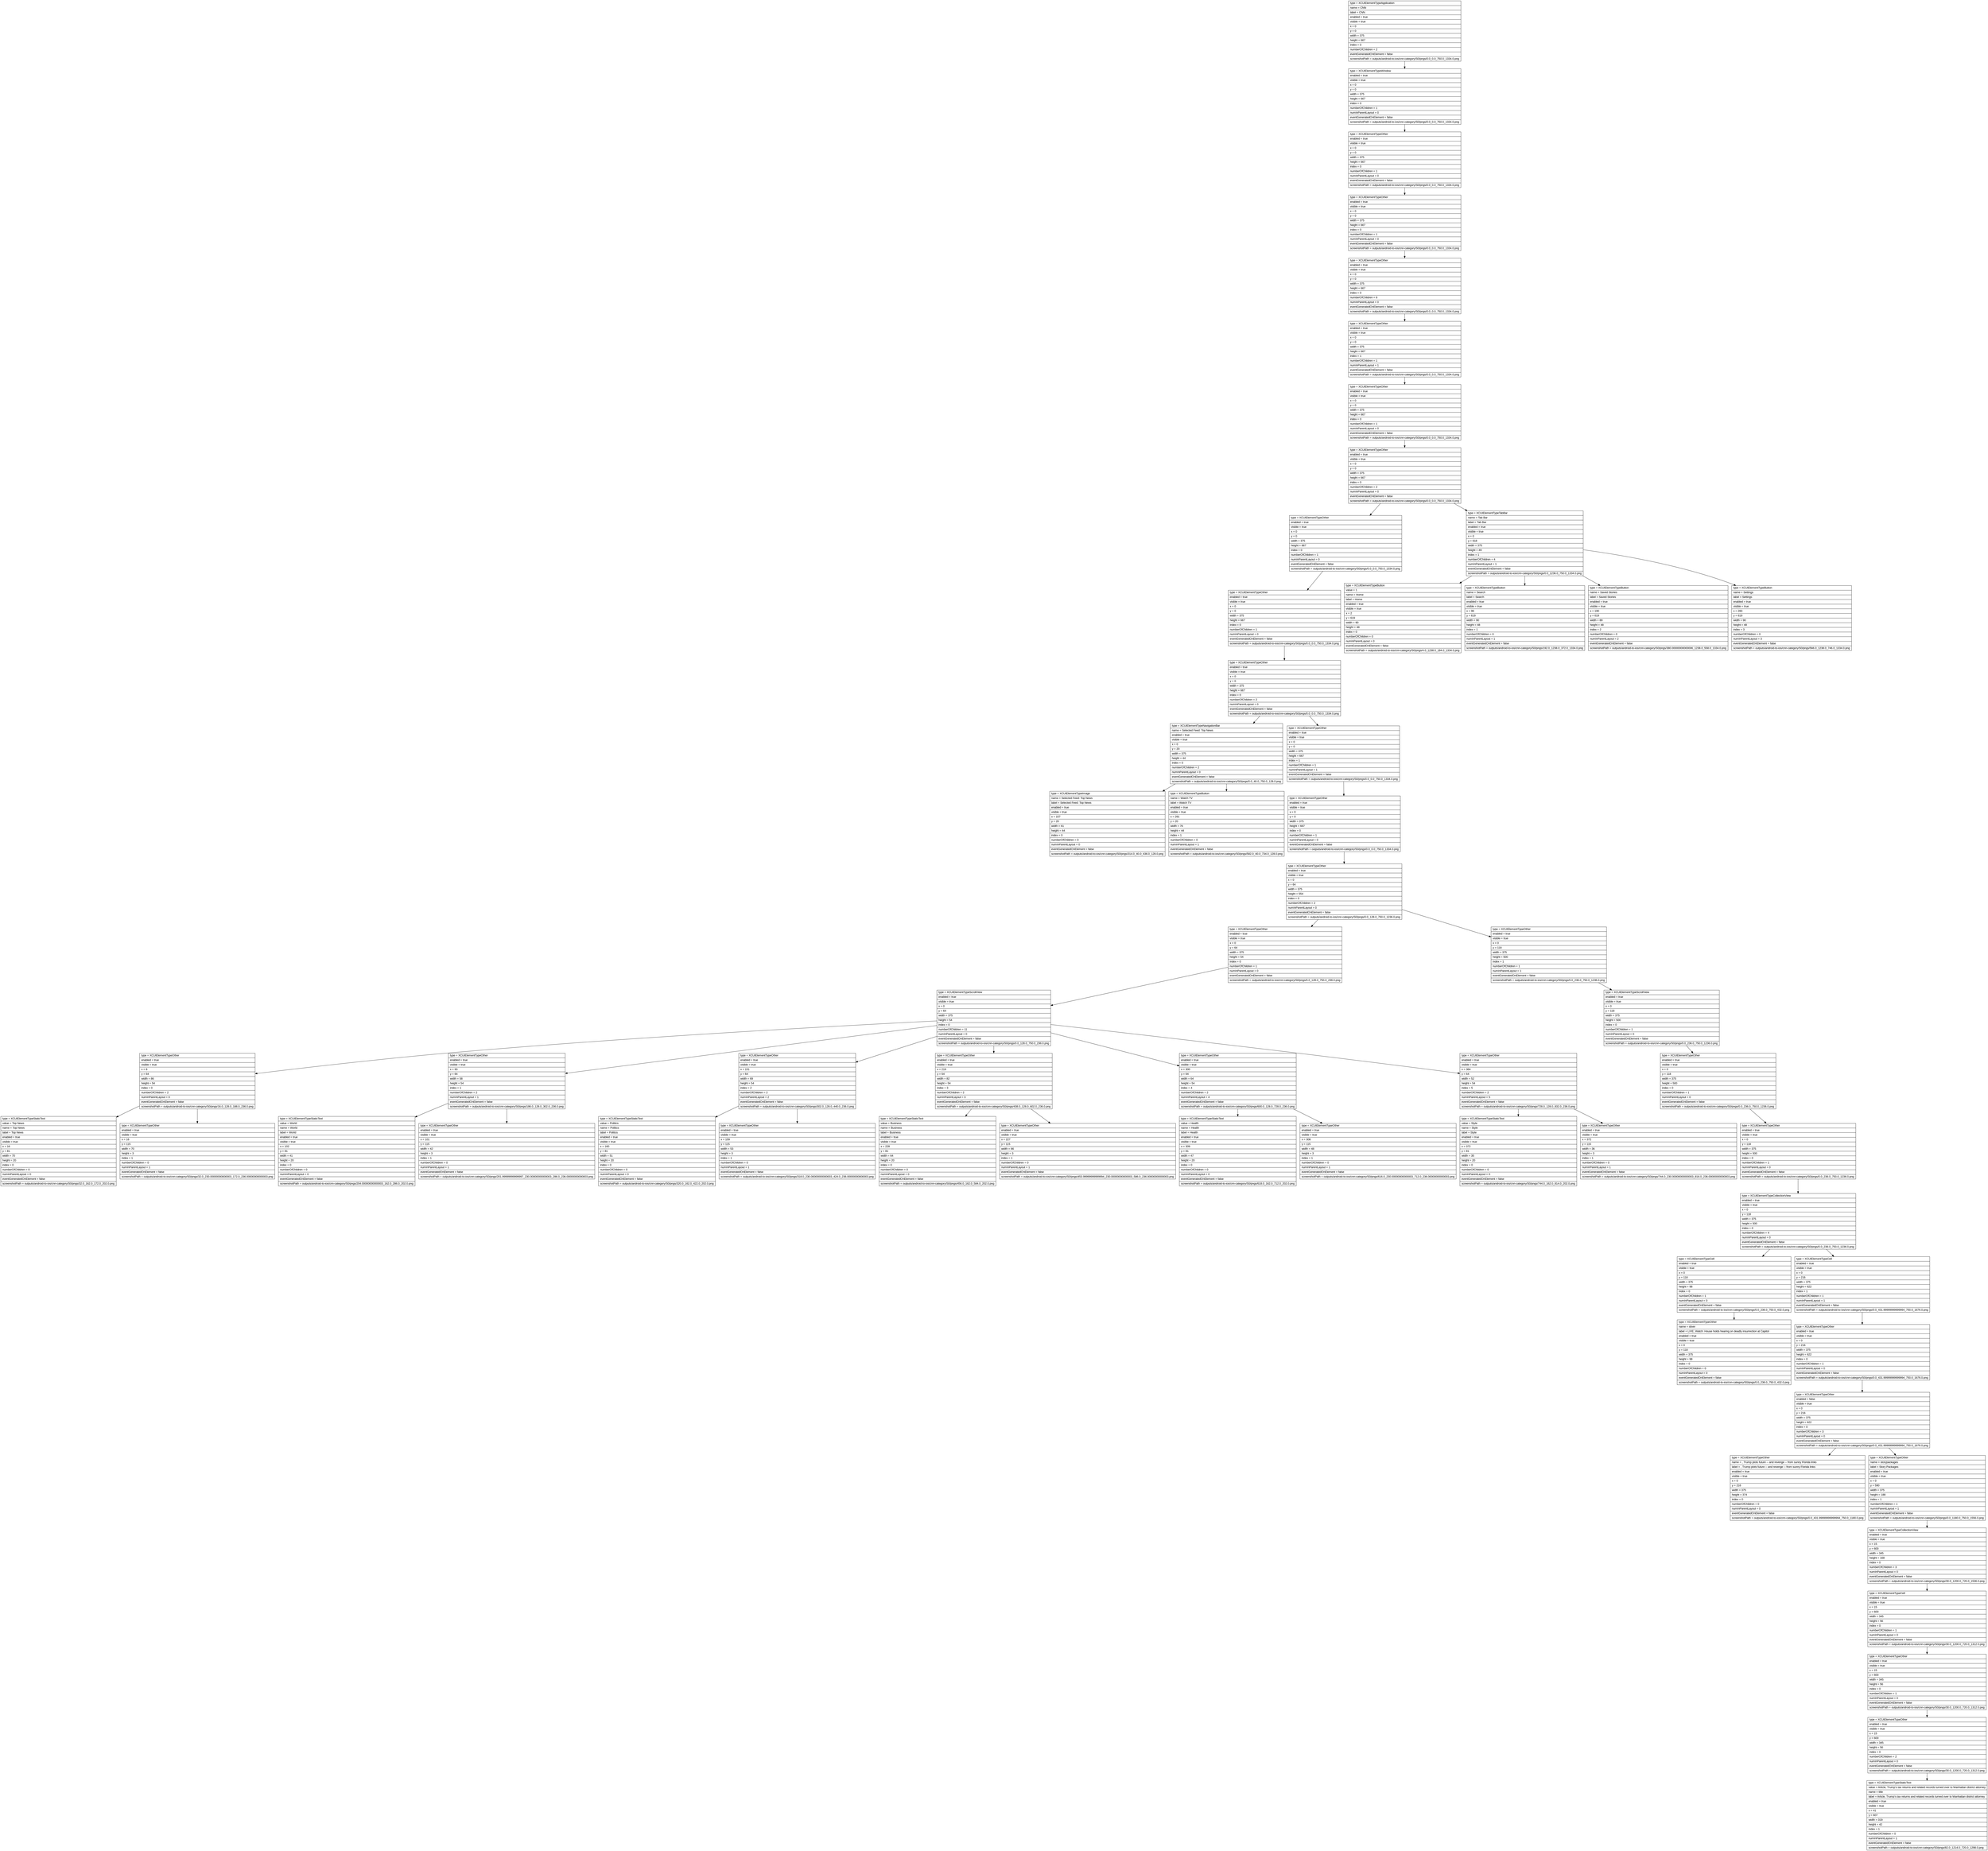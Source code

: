 digraph Layout {

	node [shape=record fontname=Arial];

	0	[label="{type = XCUIElementTypeApplication\l|name = CNN\l|label = CNN\l|enabled = true\l|visible = true\l|x = 0\l|y = 0\l|width = 375\l|height = 667\l|index = 0\l|numberOfChildren = 2\l|eventGeneratedOnElement = false \l|screenshotPath = outputs/android-to-ios/cnn-category/S0/pngs/0.0_0.0_750.0_1334.0.png\l}"]
	1	[label="{type = XCUIElementTypeWindow\l|enabled = true\l|visible = true\l|x = 0\l|y = 0\l|width = 375\l|height = 667\l|index = 0\l|numberOfChildren = 1\l|numInParentLayout = 0\l|eventGeneratedOnElement = false \l|screenshotPath = outputs/android-to-ios/cnn-category/S0/pngs/0.0_0.0_750.0_1334.0.png\l}"]
	2	[label="{type = XCUIElementTypeOther\l|enabled = true\l|visible = true\l|x = 0\l|y = 0\l|width = 375\l|height = 667\l|index = 0\l|numberOfChildren = 1\l|numInParentLayout = 0\l|eventGeneratedOnElement = false \l|screenshotPath = outputs/android-to-ios/cnn-category/S0/pngs/0.0_0.0_750.0_1334.0.png\l}"]
	3	[label="{type = XCUIElementTypeOther\l|enabled = true\l|visible = true\l|x = 0\l|y = 0\l|width = 375\l|height = 667\l|index = 0\l|numberOfChildren = 1\l|numInParentLayout = 0\l|eventGeneratedOnElement = false \l|screenshotPath = outputs/android-to-ios/cnn-category/S0/pngs/0.0_0.0_750.0_1334.0.png\l}"]
	4	[label="{type = XCUIElementTypeOther\l|enabled = true\l|visible = true\l|x = 0\l|y = 0\l|width = 375\l|height = 667\l|index = 0\l|numberOfChildren = 6\l|numInParentLayout = 0\l|eventGeneratedOnElement = false \l|screenshotPath = outputs/android-to-ios/cnn-category/S0/pngs/0.0_0.0_750.0_1334.0.png\l}"]
	5	[label="{type = XCUIElementTypeOther\l|enabled = true\l|visible = true\l|x = 0\l|y = 0\l|width = 375\l|height = 667\l|index = 1\l|numberOfChildren = 1\l|numInParentLayout = 1\l|eventGeneratedOnElement = false \l|screenshotPath = outputs/android-to-ios/cnn-category/S0/pngs/0.0_0.0_750.0_1334.0.png\l}"]
	6	[label="{type = XCUIElementTypeOther\l|enabled = true\l|visible = true\l|x = 0\l|y = 0\l|width = 375\l|height = 667\l|index = 0\l|numberOfChildren = 1\l|numInParentLayout = 0\l|eventGeneratedOnElement = false \l|screenshotPath = outputs/android-to-ios/cnn-category/S0/pngs/0.0_0.0_750.0_1334.0.png\l}"]
	7	[label="{type = XCUIElementTypeOther\l|enabled = true\l|visible = true\l|x = 0\l|y = 0\l|width = 375\l|height = 667\l|index = 0\l|numberOfChildren = 2\l|numInParentLayout = 0\l|eventGeneratedOnElement = false \l|screenshotPath = outputs/android-to-ios/cnn-category/S0/pngs/0.0_0.0_750.0_1334.0.png\l}"]
	8	[label="{type = XCUIElementTypeOther\l|enabled = true\l|visible = true\l|x = 0\l|y = 0\l|width = 375\l|height = 667\l|index = 0\l|numberOfChildren = 1\l|numInParentLayout = 0\l|eventGeneratedOnElement = false \l|screenshotPath = outputs/android-to-ios/cnn-category/S0/pngs/0.0_0.0_750.0_1334.0.png\l}"]
	9	[label="{type = XCUIElementTypeTabBar\l|name = Tab Bar\l|label = Tab Bar\l|enabled = true\l|visible = true\l|x = 0\l|y = 618\l|width = 375\l|height = 49\l|index = 1\l|numberOfChildren = 4\l|numInParentLayout = 1\l|eventGeneratedOnElement = false \l|screenshotPath = outputs/android-to-ios/cnn-category/S0/pngs/0.0_1236.0_750.0_1334.0.png\l}"]
	10	[label="{type = XCUIElementTypeOther\l|enabled = true\l|visible = true\l|x = 0\l|y = 0\l|width = 375\l|height = 667\l|index = 0\l|numberOfChildren = 1\l|numInParentLayout = 0\l|eventGeneratedOnElement = false \l|screenshotPath = outputs/android-to-ios/cnn-category/S0/pngs/0.0_0.0_750.0_1334.0.png\l}"]
	11	[label="{type = XCUIElementTypeButton\l|value = 1\l|name = Home\l|label = Home\l|enabled = true\l|visible = true\l|x = 2\l|y = 619\l|width = 90\l|height = 48\l|index = 0\l|numberOfChildren = 0\l|numInParentLayout = 0\l|eventGeneratedOnElement = false \l|screenshotPath = outputs/android-to-ios/cnn-category/S0/pngs/4.0_1238.0_184.0_1334.0.png\l}"]
	12	[label="{type = XCUIElementTypeButton\l|name = Search\l|label = Search\l|enabled = true\l|visible = true\l|x = 96\l|y = 619\l|width = 90\l|height = 48\l|index = 1\l|numberOfChildren = 0\l|numInParentLayout = 1\l|eventGeneratedOnElement = false \l|screenshotPath = outputs/android-to-ios/cnn-category/S0/pngs/192.0_1238.0_372.0_1334.0.png\l}"]
	13	[label="{type = XCUIElementTypeButton\l|name = Saved Stories\l|label = Saved Stories\l|enabled = true\l|visible = true\l|x = 190\l|y = 619\l|width = 89\l|height = 48\l|index = 2\l|numberOfChildren = 0\l|numInParentLayout = 2\l|eventGeneratedOnElement = false \l|screenshotPath = outputs/android-to-ios/cnn-category/S0/pngs/380.00000000000006_1238.0_558.0_1334.0.png\l}"]
	14	[label="{type = XCUIElementTypeButton\l|name = Settings\l|label = Settings\l|enabled = true\l|visible = true\l|x = 283\l|y = 619\l|width = 90\l|height = 48\l|index = 3\l|numberOfChildren = 0\l|numInParentLayout = 3\l|eventGeneratedOnElement = false \l|screenshotPath = outputs/android-to-ios/cnn-category/S0/pngs/566.0_1238.0_746.0_1334.0.png\l}"]
	15	[label="{type = XCUIElementTypeOther\l|enabled = true\l|visible = true\l|x = 0\l|y = 0\l|width = 375\l|height = 667\l|index = 0\l|numberOfChildren = 2\l|numInParentLayout = 0\l|eventGeneratedOnElement = false \l|screenshotPath = outputs/android-to-ios/cnn-category/S0/pngs/0.0_0.0_750.0_1334.0.png\l}"]
	16	[label="{type = XCUIElementTypeNavigationBar\l|name = Selected Feed: Top News\l|enabled = true\l|visible = true\l|x = 0\l|y = 20\l|width = 375\l|height = 44\l|index = 0\l|numberOfChildren = 2\l|numInParentLayout = 0\l|eventGeneratedOnElement = false \l|screenshotPath = outputs/android-to-ios/cnn-category/S0/pngs/0.0_40.0_750.0_128.0.png\l}"]
	17	[label="{type = XCUIElementTypeOther\l|enabled = true\l|visible = true\l|x = 0\l|y = 0\l|width = 375\l|height = 667\l|index = 1\l|numberOfChildren = 1\l|numInParentLayout = 1\l|eventGeneratedOnElement = false \l|screenshotPath = outputs/android-to-ios/cnn-category/S0/pngs/0.0_0.0_750.0_1334.0.png\l}"]
	18	[label="{type = XCUIElementTypeImage\l|name = Selected Feed: Top News\l|label = Selected Feed: Top News\l|enabled = true\l|visible = true\l|x = 157\l|y = 20\l|width = 61\l|height = 44\l|index = 0\l|numberOfChildren = 0\l|numInParentLayout = 0\l|eventGeneratedOnElement = false \l|screenshotPath = outputs/android-to-ios/cnn-category/S0/pngs/314.0_40.0_436.0_128.0.png\l}"]
	19	[label="{type = XCUIElementTypeButton\l|name = Watch TV\l|label = Watch TV\l|enabled = true\l|visible = true\l|x = 291\l|y = 20\l|width = 76\l|height = 44\l|index = 1\l|numberOfChildren = 0\l|numInParentLayout = 1\l|eventGeneratedOnElement = false \l|screenshotPath = outputs/android-to-ios/cnn-category/S0/pngs/582.0_40.0_734.0_128.0.png\l}"]
	20	[label="{type = XCUIElementTypeOther\l|enabled = true\l|visible = true\l|x = 0\l|y = 0\l|width = 375\l|height = 667\l|index = 0\l|numberOfChildren = 1\l|numInParentLayout = 0\l|eventGeneratedOnElement = false \l|screenshotPath = outputs/android-to-ios/cnn-category/S0/pngs/0.0_0.0_750.0_1334.0.png\l}"]
	21	[label="{type = XCUIElementTypeOther\l|enabled = true\l|visible = true\l|x = 0\l|y = 64\l|width = 375\l|height = 554\l|index = 0\l|numberOfChildren = 2\l|numInParentLayout = 0\l|eventGeneratedOnElement = false \l|screenshotPath = outputs/android-to-ios/cnn-category/S0/pngs/0.0_128.0_750.0_1236.0.png\l}"]
	22	[label="{type = XCUIElementTypeOther\l|enabled = true\l|visible = true\l|x = 0\l|y = 64\l|width = 375\l|height = 54\l|index = 0\l|numberOfChildren = 1\l|numInParentLayout = 0\l|eventGeneratedOnElement = false \l|screenshotPath = outputs/android-to-ios/cnn-category/S0/pngs/0.0_128.0_750.0_236.0.png\l}"]
	23	[label="{type = XCUIElementTypeOther\l|enabled = true\l|visible = true\l|x = 0\l|y = 118\l|width = 375\l|height = 500\l|index = 1\l|numberOfChildren = 1\l|numInParentLayout = 1\l|eventGeneratedOnElement = false \l|screenshotPath = outputs/android-to-ios/cnn-category/S0/pngs/0.0_236.0_750.0_1236.0.png\l}"]
	24	[label="{type = XCUIElementTypeScrollView\l|enabled = true\l|visible = true\l|x = 0\l|y = 64\l|width = 375\l|height = 54\l|index = 0\l|numberOfChildren = 11\l|numInParentLayout = 0\l|eventGeneratedOnElement = false \l|screenshotPath = outputs/android-to-ios/cnn-category/S0/pngs/0.0_128.0_750.0_236.0.png\l}"]
	25	[label="{type = XCUIElementTypeScrollView\l|enabled = true\l|visible = true\l|x = 0\l|y = 118\l|width = 375\l|height = 500\l|index = 0\l|numberOfChildren = 1\l|numInParentLayout = 0\l|eventGeneratedOnElement = false \l|screenshotPath = outputs/android-to-ios/cnn-category/S0/pngs/0.0_236.0_750.0_1236.0.png\l}"]
	26	[label="{type = XCUIElementTypeOther\l|enabled = true\l|visible = true\l|x = 8\l|y = 64\l|width = 86\l|height = 54\l|index = 0\l|numberOfChildren = 2\l|numInParentLayout = 0\l|eventGeneratedOnElement = false \l|screenshotPath = outputs/android-to-ios/cnn-category/S0/pngs/16.0_128.0_188.0_236.0.png\l}"]
	27	[label="{type = XCUIElementTypeOther\l|enabled = true\l|visible = true\l|x = 93\l|y = 64\l|width = 58\l|height = 54\l|index = 1\l|numberOfChildren = 2\l|numInParentLayout = 1\l|eventGeneratedOnElement = false \l|screenshotPath = outputs/android-to-ios/cnn-category/S0/pngs/186.0_128.0_302.0_236.0.png\l}"]
	28	[label="{type = XCUIElementTypeOther\l|enabled = true\l|visible = true\l|x = 151\l|y = 64\l|width = 69\l|height = 54\l|index = 2\l|numberOfChildren = 2\l|numInParentLayout = 2\l|eventGeneratedOnElement = false \l|screenshotPath = outputs/android-to-ios/cnn-category/S0/pngs/302.0_128.0_440.0_236.0.png\l}"]
	29	[label="{type = XCUIElementTypeOther\l|enabled = true\l|visible = true\l|x = 219\l|y = 64\l|width = 82\l|height = 54\l|index = 3\l|numberOfChildren = 2\l|numInParentLayout = 3\l|eventGeneratedOnElement = false \l|screenshotPath = outputs/android-to-ios/cnn-category/S0/pngs/438.0_128.0_602.0_236.0.png\l}"]
	30	[label="{type = XCUIElementTypeOther\l|enabled = true\l|visible = true\l|x = 300\l|y = 64\l|width = 64\l|height = 54\l|index = 4\l|numberOfChildren = 2\l|numInParentLayout = 4\l|eventGeneratedOnElement = false \l|screenshotPath = outputs/android-to-ios/cnn-category/S0/pngs/600.0_128.0_728.0_236.0.png\l}"]
	31	[label="{type = XCUIElementTypeOther\l|enabled = true\l|visible = true\l|x = 364\l|y = 64\l|width = 52\l|height = 54\l|index = 5\l|numberOfChildren = 2\l|numInParentLayout = 5\l|eventGeneratedOnElement = false \l|screenshotPath = outputs/android-to-ios/cnn-category/S0/pngs/728.0_128.0_832.0_236.0.png\l}"]
	32	[label="{type = XCUIElementTypeOther\l|enabled = true\l|visible = true\l|x = 0\l|y = 118\l|width = 375\l|height = 500\l|index = 0\l|numberOfChildren = 1\l|numInParentLayout = 0\l|eventGeneratedOnElement = false \l|screenshotPath = outputs/android-to-ios/cnn-category/S0/pngs/0.0_236.0_750.0_1236.0.png\l}"]
	33	[label="{type = XCUIElementTypeStaticText\l|value = Top News\l|name = Top News\l|label = Top News\l|enabled = true\l|visible = true\l|x = 16\l|y = 81\l|width = 70\l|height = 20\l|index = 0\l|numberOfChildren = 0\l|numInParentLayout = 0\l|eventGeneratedOnElement = false \l|screenshotPath = outputs/android-to-ios/cnn-category/S0/pngs/32.0_162.0_172.0_202.0.png\l}"]
	34	[label="{type = XCUIElementTypeOther\l|enabled = true\l|visible = true\l|x = 16\l|y = 115\l|width = 70\l|height = 3\l|index = 1\l|numberOfChildren = 0\l|numInParentLayout = 1\l|eventGeneratedOnElement = false \l|screenshotPath = outputs/android-to-ios/cnn-category/S0/pngs/32.0_230.00000000000003_172.0_236.00000000000003.png\l}"]
	35	[label="{type = XCUIElementTypeStaticText\l|value = World\l|name = World\l|label = World\l|enabled = true\l|visible = true\l|x = 102\l|y = 81\l|width = 41\l|height = 20\l|index = 0\l|numberOfChildren = 0\l|numInParentLayout = 0\l|eventGeneratedOnElement = false \l|screenshotPath = outputs/android-to-ios/cnn-category/S0/pngs/204.00000000000003_162.0_286.0_202.0.png\l}"]
	36	[label="{type = XCUIElementTypeOther\l|enabled = true\l|visible = true\l|x = 101\l|y = 115\l|width = 42\l|height = 3\l|index = 1\l|numberOfChildren = 0\l|numInParentLayout = 1\l|eventGeneratedOnElement = false \l|screenshotPath = outputs/android-to-ios/cnn-category/S0/pngs/201.99999999999997_230.00000000000003_286.0_236.00000000000003.png\l}"]
	37	[label="{type = XCUIElementTypeStaticText\l|value = Politics\l|name = Politics\l|label = Politics\l|enabled = true\l|visible = true\l|x = 160\l|y = 81\l|width = 51\l|height = 20\l|index = 0\l|numberOfChildren = 0\l|numInParentLayout = 0\l|eventGeneratedOnElement = false \l|screenshotPath = outputs/android-to-ios/cnn-category/S0/pngs/320.0_162.0_422.0_202.0.png\l}"]
	38	[label="{type = XCUIElementTypeOther\l|enabled = true\l|visible = true\l|x = 159\l|y = 115\l|width = 53\l|height = 3\l|index = 1\l|numberOfChildren = 0\l|numInParentLayout = 1\l|eventGeneratedOnElement = false \l|screenshotPath = outputs/android-to-ios/cnn-category/S0/pngs/318.0_230.00000000000003_424.0_236.00000000000003.png\l}"]
	39	[label="{type = XCUIElementTypeStaticText\l|value = Business\l|name = Business\l|label = Business\l|enabled = true\l|visible = true\l|x = 228\l|y = 81\l|width = 64\l|height = 20\l|index = 0\l|numberOfChildren = 0\l|numInParentLayout = 0\l|eventGeneratedOnElement = false \l|screenshotPath = outputs/android-to-ios/cnn-category/S0/pngs/456.0_162.0_584.0_202.0.png\l}"]
	40	[label="{type = XCUIElementTypeOther\l|enabled = true\l|visible = true\l|x = 227\l|y = 115\l|width = 66\l|height = 3\l|index = 1\l|numberOfChildren = 0\l|numInParentLayout = 1\l|eventGeneratedOnElement = false \l|screenshotPath = outputs/android-to-ios/cnn-category/S0/pngs/453.99999999999994_230.00000000000003_586.0_236.00000000000003.png\l}"]
	41	[label="{type = XCUIElementTypeStaticText\l|value = Health\l|name = Health\l|label = Health\l|enabled = true\l|visible = true\l|x = 309\l|y = 81\l|width = 47\l|height = 20\l|index = 0\l|numberOfChildren = 0\l|numInParentLayout = 0\l|eventGeneratedOnElement = false \l|screenshotPath = outputs/android-to-ios/cnn-category/S0/pngs/618.0_162.0_712.0_202.0.png\l}"]
	42	[label="{type = XCUIElementTypeOther\l|enabled = true\l|visible = true\l|x = 308\l|y = 115\l|width = 48\l|height = 3\l|index = 1\l|numberOfChildren = 0\l|numInParentLayout = 1\l|eventGeneratedOnElement = false \l|screenshotPath = outputs/android-to-ios/cnn-category/S0/pngs/616.0_230.00000000000003_712.0_236.00000000000003.png\l}"]
	43	[label="{type = XCUIElementTypeStaticText\l|value = Style\l|name = Style\l|label = Style\l|enabled = true\l|visible = true\l|x = 372\l|y = 81\l|width = 35\l|height = 20\l|index = 0\l|numberOfChildren = 0\l|numInParentLayout = 0\l|eventGeneratedOnElement = false \l|screenshotPath = outputs/android-to-ios/cnn-category/S0/pngs/744.0_162.0_814.0_202.0.png\l}"]
	44	[label="{type = XCUIElementTypeOther\l|enabled = true\l|visible = true\l|x = 372\l|y = 115\l|width = 36\l|height = 3\l|index = 1\l|numberOfChildren = 0\l|numInParentLayout = 1\l|eventGeneratedOnElement = false \l|screenshotPath = outputs/android-to-ios/cnn-category/S0/pngs/744.0_230.00000000000003_816.0_236.00000000000003.png\l}"]
	45	[label="{type = XCUIElementTypeOther\l|enabled = true\l|visible = true\l|x = 0\l|y = 118\l|width = 375\l|height = 500\l|index = 0\l|numberOfChildren = 1\l|numInParentLayout = 0\l|eventGeneratedOnElement = false \l|screenshotPath = outputs/android-to-ios/cnn-category/S0/pngs/0.0_236.0_750.0_1236.0.png\l}"]
	46	[label="{type = XCUIElementTypeCollectionView\l|enabled = true\l|visible = true\l|x = 0\l|y = 118\l|width = 375\l|height = 500\l|index = 0\l|numberOfChildren = 4\l|numInParentLayout = 0\l|eventGeneratedOnElement = false \l|screenshotPath = outputs/android-to-ios/cnn-category/S0/pngs/0.0_236.0_750.0_1236.0.png\l}"]
	47	[label="{type = XCUIElementTypeCell\l|enabled = true\l|visible = true\l|x = 0\l|y = 118\l|width = 375\l|height = 98\l|index = 0\l|numberOfChildren = 1\l|numInParentLayout = 0\l|eventGeneratedOnElement = false \l|screenshotPath = outputs/android-to-ios/cnn-category/S0/pngs/0.0_236.0_750.0_432.0.png\l}"]
	48	[label="{type = XCUIElementTypeCell\l|enabled = true\l|visible = true\l|x = 0\l|y = 216\l|width = 375\l|height = 622\l|index = 1\l|numberOfChildren = 1\l|numInParentLayout = 1\l|eventGeneratedOnElement = false \l|screenshotPath = outputs/android-to-ios/cnn-category/S0/pngs/0.0_431.99999999999994_750.0_1676.0.png\l}"]
	49	[label="{type = XCUIElementTypeOther\l|name = sliver\l|label = LIVE, Watch: House holds hearing on deadly insurrection at Capitol \l|enabled = true\l|visible = true\l|x = 0\l|y = 118\l|width = 375\l|height = 98\l|index = 0\l|numberOfChildren = 0\l|numInParentLayout = 0\l|eventGeneratedOnElement = false \l|screenshotPath = outputs/android-to-ios/cnn-category/S0/pngs/0.0_236.0_750.0_432.0.png\l}"]
	50	[label="{type = XCUIElementTypeOther\l|enabled = true\l|visible = true\l|x = 0\l|y = 216\l|width = 375\l|height = 622\l|index = 0\l|numberOfChildren = 1\l|numInParentLayout = 0\l|eventGeneratedOnElement = false \l|screenshotPath = outputs/android-to-ios/cnn-category/S0/pngs/0.0_431.99999999999994_750.0_1676.0.png\l}"]
	51	[label="{type = XCUIElementTypeOther\l|enabled = false\l|visible = true\l|x = 0\l|y = 216\l|width = 375\l|height = 622\l|index = 0\l|numberOfChildren = 3\l|numInParentLayout = 0\l|eventGeneratedOnElement = false \l|screenshotPath = outputs/android-to-ios/cnn-category/S0/pngs/0.0_431.99999999999994_750.0_1676.0.png\l}"]
	52	[label="{type = XCUIElementTypeOther\l|name = , Trump plots future -- and revenge -- from sunny Florida links\l|label = , Trump plots future -- and revenge -- from sunny Florida links\l|enabled = true\l|visible = true\l|x = 0\l|y = 216\l|width = 375\l|height = 374\l|index = 0\l|numberOfChildren = 0\l|numInParentLayout = 0\l|eventGeneratedOnElement = false \l|screenshotPath = outputs/android-to-ios/cnn-category/S0/pngs/0.0_431.99999999999994_750.0_1180.0.png\l}"]
	53	[label="{type = XCUIElementTypeOther\l|name = storypackages\l|label = Story Packages\l|enabled = true\l|visible = true\l|x = 0\l|y = 590\l|width = 375\l|height = 188\l|index = 1\l|numberOfChildren = 1\l|numInParentLayout = 1\l|eventGeneratedOnElement = false \l|screenshotPath = outputs/android-to-ios/cnn-category/S0/pngs/0.0_1180.0_750.0_1556.0.png\l}"]
	54	[label="{type = XCUIElementTypeCollectionView\l|enabled = true\l|visible = true\l|x = 15\l|y = 600\l|width = 345\l|height = 168\l|index = 0\l|numberOfChildren = 3\l|numInParentLayout = 0\l|eventGeneratedOnElement = false \l|screenshotPath = outputs/android-to-ios/cnn-category/S0/pngs/30.0_1200.0_720.0_1536.0.png\l}"]
	55	[label="{type = XCUIElementTypeCell\l|enabled = true\l|visible = true\l|x = 15\l|y = 600\l|width = 345\l|height = 56\l|index = 0\l|numberOfChildren = 1\l|numInParentLayout = 0\l|eventGeneratedOnElement = false \l|screenshotPath = outputs/android-to-ios/cnn-category/S0/pngs/30.0_1200.0_720.0_1312.0.png\l}"]
	56	[label="{type = XCUIElementTypeOther\l|enabled = true\l|visible = true\l|x = 15\l|y = 600\l|width = 345\l|height = 56\l|index = 0\l|numberOfChildren = 1\l|numInParentLayout = 0\l|eventGeneratedOnElement = false \l|screenshotPath = outputs/android-to-ios/cnn-category/S0/pngs/30.0_1200.0_720.0_1312.0.png\l}"]
	57	[label="{type = XCUIElementTypeOther\l|enabled = true\l|visible = true\l|x = 15\l|y = 600\l|width = 345\l|height = 56\l|index = 0\l|numberOfChildren = 2\l|numInParentLayout = 0\l|eventGeneratedOnElement = false \l|screenshotPath = outputs/android-to-ios/cnn-category/S0/pngs/30.0_1200.0_720.0_1312.0.png\l}"]
	58	[label="{type = XCUIElementTypeStaticText\l|value = Article, Trump's tax returns and related records turned over to Manhattan district attorney\l|name = title\l|label = Article, Trump's tax returns and related records turned over to Manhattan district attorney\l|enabled = true\l|visible = true\l|x = 41\l|y = 607\l|width = 319\l|height = 42\l|index = 1\l|numberOfChildren = 0\l|numInParentLayout = 1\l|eventGeneratedOnElement = false \l|screenshotPath = outputs/android-to-ios/cnn-category/S0/pngs/82.0_1214.0_720.0_1298.0.png\l}"]


	0 -> 1
	1 -> 2
	2 -> 3
	3 -> 4
	4 -> 5
	5 -> 6
	6 -> 7
	7 -> 8
	7 -> 9
	8 -> 10
	9 -> 11
	9 -> 12
	9 -> 13
	9 -> 14
	10 -> 15
	15 -> 16
	15 -> 17
	16 -> 18
	16 -> 19
	17 -> 20
	20 -> 21
	21 -> 22
	21 -> 23
	22 -> 24
	23 -> 25
	24 -> 26
	24 -> 27
	24 -> 28
	24 -> 29
	24 -> 30
	24 -> 31
	25 -> 32
	26 -> 33
	26 -> 34
	27 -> 35
	27 -> 36
	28 -> 37
	28 -> 38
	29 -> 39
	29 -> 40
	30 -> 41
	30 -> 42
	31 -> 43
	31 -> 44
	32 -> 45
	45 -> 46
	46 -> 47
	46 -> 48
	47 -> 49
	48 -> 50
	50 -> 51
	51 -> 52
	51 -> 53
	53 -> 54
	54 -> 55
	55 -> 56
	56 -> 57
	57 -> 58


}